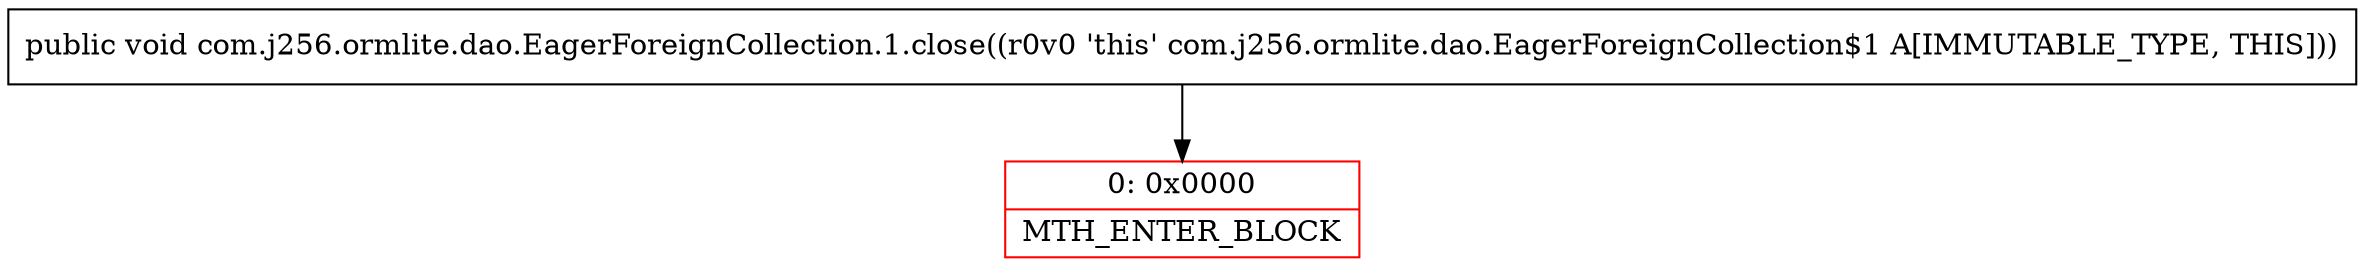 digraph "CFG forcom.j256.ormlite.dao.EagerForeignCollection.1.close()V" {
subgraph cluster_Region_1818557047 {
label = "R(0)";
node [shape=record,color=blue];
}
Node_0 [shape=record,color=red,label="{0\:\ 0x0000|MTH_ENTER_BLOCK\l}"];
MethodNode[shape=record,label="{public void com.j256.ormlite.dao.EagerForeignCollection.1.close((r0v0 'this' com.j256.ormlite.dao.EagerForeignCollection$1 A[IMMUTABLE_TYPE, THIS])) }"];
MethodNode -> Node_0;
}

